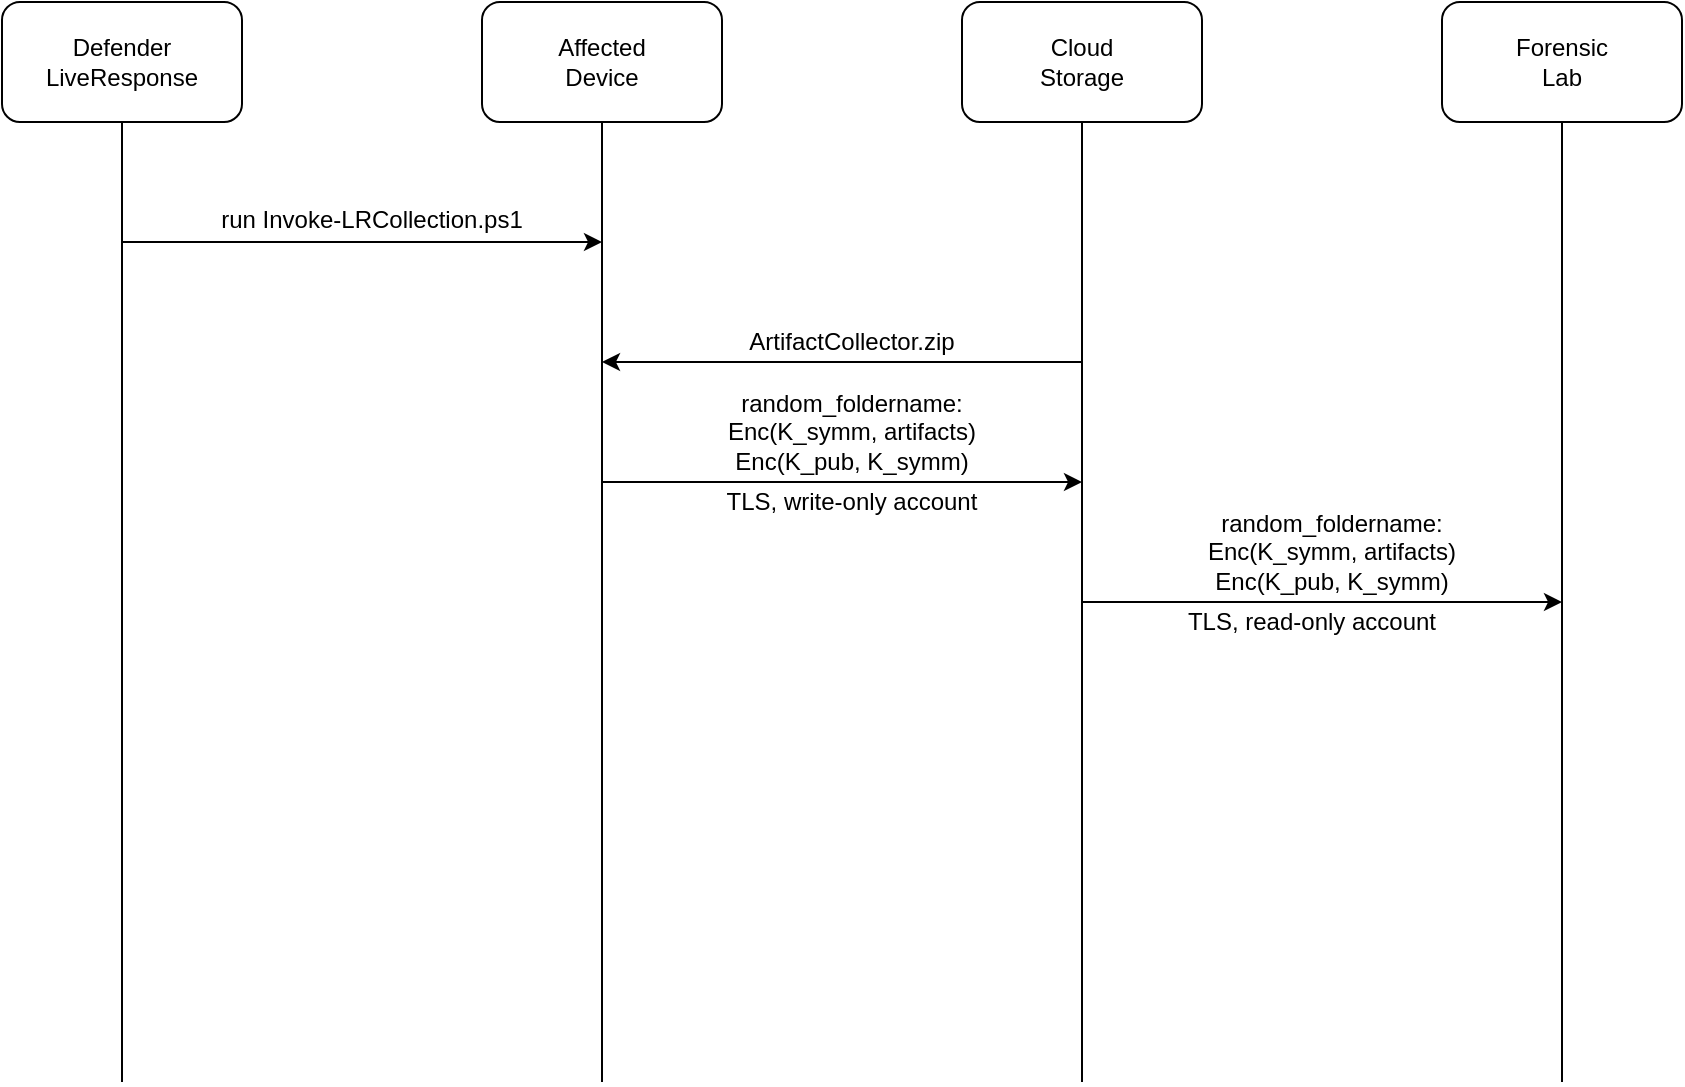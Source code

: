 <mxfile version="14.8.2" type="device"><diagram id="OeBXOb1Gy9YNBbmURZ07" name="Page-1"><mxGraphModel dx="2510" dy="1272" grid="1" gridSize="10" guides="1" tooltips="1" connect="1" arrows="1" fold="1" page="1" pageScale="1" pageWidth="850" pageHeight="1100" math="0" shadow="0"><root><mxCell id="0"/><mxCell id="1" parent="0"/><mxCell id="jUxPKhLjT1nf6Ht4cG4_-1" value="" style="endArrow=none;html=1;" parent="1" edge="1"><mxGeometry width="50" height="50" relative="1" as="geometry"><mxPoint x="40" y="560" as="sourcePoint"/><mxPoint x="40" y="80" as="targetPoint"/></mxGeometry></mxCell><mxCell id="jUxPKhLjT1nf6Ht4cG4_-2" value="" style="endArrow=classic;html=1;" parent="1" edge="1"><mxGeometry width="50" height="50" relative="1" as="geometry"><mxPoint x="40" y="140" as="sourcePoint"/><mxPoint x="280" y="140" as="targetPoint"/></mxGeometry></mxCell><mxCell id="jUxPKhLjT1nf6Ht4cG4_-4" value="" style="endArrow=none;html=1;" parent="1" edge="1"><mxGeometry width="50" height="50" relative="1" as="geometry"><mxPoint x="280" y="560" as="sourcePoint"/><mxPoint x="280" y="80" as="targetPoint"/></mxGeometry></mxCell><mxCell id="jUxPKhLjT1nf6Ht4cG4_-6" value="run Invoke-LRCollection.ps1" style="text;html=1;strokeColor=none;fillColor=none;align=center;verticalAlign=middle;whiteSpace=wrap;rounded=0;" parent="1" vertex="1"><mxGeometry x="70" y="114" width="190" height="30" as="geometry"/></mxCell><mxCell id="jUxPKhLjT1nf6Ht4cG4_-12" value="" style="endArrow=classic;html=1;" parent="1" edge="1"><mxGeometry width="50" height="50" relative="1" as="geometry"><mxPoint x="280" y="260" as="sourcePoint"/><mxPoint x="520" y="260" as="targetPoint"/></mxGeometry></mxCell><mxCell id="jUxPKhLjT1nf6Ht4cG4_-13" value="" style="endArrow=none;html=1;" parent="1" edge="1"><mxGeometry width="50" height="50" relative="1" as="geometry"><mxPoint x="520" y="560" as="sourcePoint"/><mxPoint x="520" y="80" as="targetPoint"/></mxGeometry></mxCell><mxCell id="jUxPKhLjT1nf6Ht4cG4_-14" value="random_foldername:&lt;br&gt;Enc(K_symm, artifacts)&lt;br&gt;Enc(K_pub, K_symm)" style="text;html=1;strokeColor=none;fillColor=none;align=center;verticalAlign=middle;whiteSpace=wrap;rounded=0;" parent="1" vertex="1"><mxGeometry x="310" y="210" width="190" height="50" as="geometry"/></mxCell><mxCell id="jUxPKhLjT1nf6Ht4cG4_-15" value="TLS, write-only account" style="text;html=1;strokeColor=none;fillColor=none;align=center;verticalAlign=middle;whiteSpace=wrap;rounded=0;" parent="1" vertex="1"><mxGeometry x="325" y="260" width="160" height="20" as="geometry"/></mxCell><mxCell id="jUxPKhLjT1nf6Ht4cG4_-16" value="" style="endArrow=none;html=1;" parent="1" edge="1"><mxGeometry width="50" height="50" relative="1" as="geometry"><mxPoint x="760" y="560" as="sourcePoint"/><mxPoint x="760" y="80" as="targetPoint"/></mxGeometry></mxCell><mxCell id="jUxPKhLjT1nf6Ht4cG4_-17" value="" style="endArrow=classic;html=1;" parent="1" edge="1"><mxGeometry width="50" height="50" relative="1" as="geometry"><mxPoint x="520" y="320" as="sourcePoint"/><mxPoint x="760" y="320" as="targetPoint"/></mxGeometry></mxCell><mxCell id="jUxPKhLjT1nf6Ht4cG4_-19" value="TLS, read-only account" style="text;html=1;strokeColor=none;fillColor=none;align=center;verticalAlign=middle;whiteSpace=wrap;rounded=0;" parent="1" vertex="1"><mxGeometry x="555" y="320" width="160" height="20" as="geometry"/></mxCell><mxCell id="jUxPKhLjT1nf6Ht4cG4_-20" value="Defender&lt;br&gt;LiveResponse" style="rounded=1;whiteSpace=wrap;html=1;" parent="1" vertex="1"><mxGeometry x="-20" y="20" width="120" height="60" as="geometry"/></mxCell><mxCell id="jUxPKhLjT1nf6Ht4cG4_-21" value="Affected&lt;br&gt;Device" style="rounded=1;whiteSpace=wrap;html=1;" parent="1" vertex="1"><mxGeometry x="220" y="20" width="120" height="60" as="geometry"/></mxCell><mxCell id="jUxPKhLjT1nf6Ht4cG4_-22" value="Cloud&lt;br&gt;Storage" style="rounded=1;whiteSpace=wrap;html=1;" parent="1" vertex="1"><mxGeometry x="460" y="20" width="120" height="60" as="geometry"/></mxCell><mxCell id="jUxPKhLjT1nf6Ht4cG4_-23" value="Forensic&lt;br&gt;Lab" style="rounded=1;whiteSpace=wrap;html=1;" parent="1" vertex="1"><mxGeometry x="700" y="20" width="120" height="60" as="geometry"/></mxCell><mxCell id="jUxPKhLjT1nf6Ht4cG4_-25" value="random_foldername:&lt;br&gt;Enc(K_symm, artifacts)&lt;br&gt;Enc(K_pub, K_symm)" style="text;html=1;strokeColor=none;fillColor=none;align=center;verticalAlign=middle;whiteSpace=wrap;rounded=0;" parent="1" vertex="1"><mxGeometry x="550" y="270" width="190" height="50" as="geometry"/></mxCell><mxCell id="1l6PvRKaYcC8-M453NgB-2" value="" style="endArrow=classic;html=1;" edge="1" parent="1"><mxGeometry width="50" height="50" relative="1" as="geometry"><mxPoint x="520" y="200" as="sourcePoint"/><mxPoint x="280" y="200" as="targetPoint"/></mxGeometry></mxCell><mxCell id="1l6PvRKaYcC8-M453NgB-3" value="ArtifactCollector.zip" style="text;html=1;strokeColor=none;fillColor=none;align=center;verticalAlign=middle;whiteSpace=wrap;rounded=0;" vertex="1" parent="1"><mxGeometry x="385" y="180" width="40" height="20" as="geometry"/></mxCell></root></mxGraphModel></diagram></mxfile>